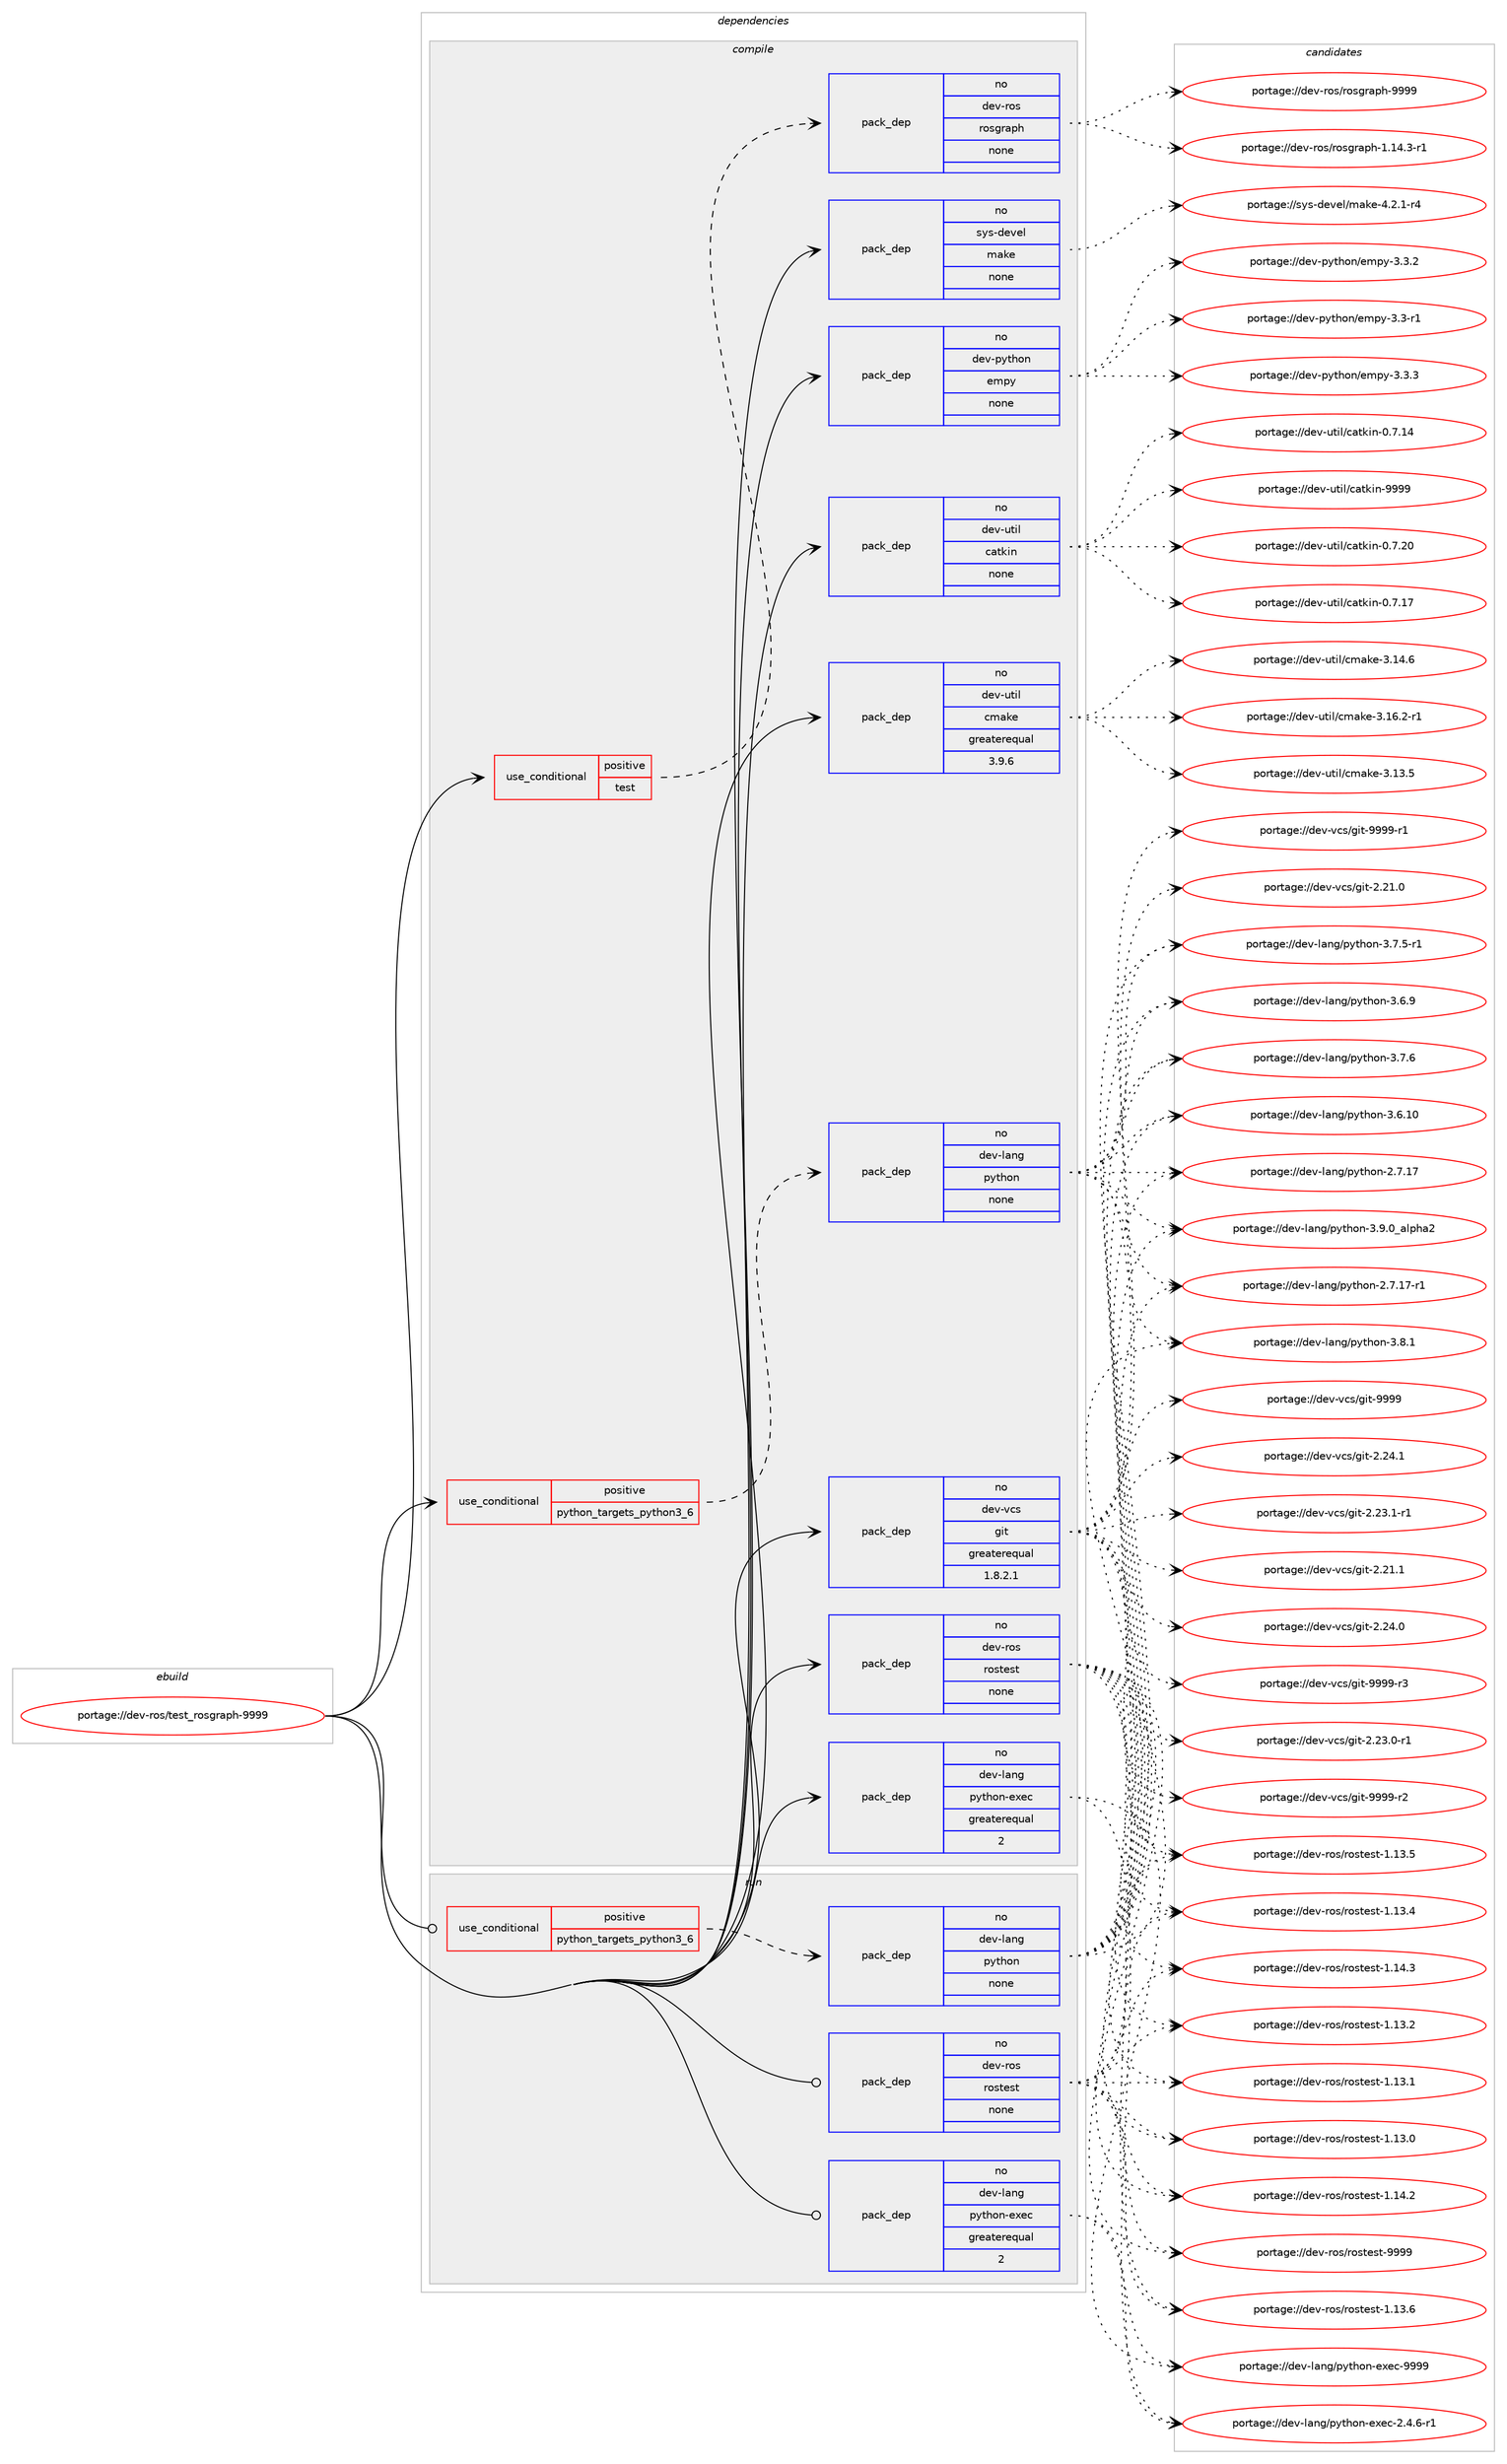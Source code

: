 digraph prolog {

# *************
# Graph options
# *************

newrank=true;
concentrate=true;
compound=true;
graph [rankdir=LR,fontname=Helvetica,fontsize=10,ranksep=1.5];#, ranksep=2.5, nodesep=0.2];
edge  [arrowhead=vee];
node  [fontname=Helvetica,fontsize=10];

# **********
# The ebuild
# **********

subgraph cluster_leftcol {
color=gray;
rank=same;
label=<<i>ebuild</i>>;
id [label="portage://dev-ros/test_rosgraph-9999", color=red, width=4, href="../dev-ros/test_rosgraph-9999.svg"];
}

# ****************
# The dependencies
# ****************

subgraph cluster_midcol {
color=gray;
label=<<i>dependencies</i>>;
subgraph cluster_compile {
fillcolor="#eeeeee";
style=filled;
label=<<i>compile</i>>;
subgraph cond96165 {
dependency377094 [label=<<TABLE BORDER="0" CELLBORDER="1" CELLSPACING="0" CELLPADDING="4"><TR><TD ROWSPAN="3" CELLPADDING="10">use_conditional</TD></TR><TR><TD>positive</TD></TR><TR><TD>python_targets_python3_6</TD></TR></TABLE>>, shape=none, color=red];
subgraph pack276076 {
dependency377095 [label=<<TABLE BORDER="0" CELLBORDER="1" CELLSPACING="0" CELLPADDING="4" WIDTH="220"><TR><TD ROWSPAN="6" CELLPADDING="30">pack_dep</TD></TR><TR><TD WIDTH="110">no</TD></TR><TR><TD>dev-lang</TD></TR><TR><TD>python</TD></TR><TR><TD>none</TD></TR><TR><TD></TD></TR></TABLE>>, shape=none, color=blue];
}
dependency377094:e -> dependency377095:w [weight=20,style="dashed",arrowhead="vee"];
}
id:e -> dependency377094:w [weight=20,style="solid",arrowhead="vee"];
subgraph cond96166 {
dependency377096 [label=<<TABLE BORDER="0" CELLBORDER="1" CELLSPACING="0" CELLPADDING="4"><TR><TD ROWSPAN="3" CELLPADDING="10">use_conditional</TD></TR><TR><TD>positive</TD></TR><TR><TD>test</TD></TR></TABLE>>, shape=none, color=red];
subgraph pack276077 {
dependency377097 [label=<<TABLE BORDER="0" CELLBORDER="1" CELLSPACING="0" CELLPADDING="4" WIDTH="220"><TR><TD ROWSPAN="6" CELLPADDING="30">pack_dep</TD></TR><TR><TD WIDTH="110">no</TD></TR><TR><TD>dev-ros</TD></TR><TR><TD>rosgraph</TD></TR><TR><TD>none</TD></TR><TR><TD></TD></TR></TABLE>>, shape=none, color=blue];
}
dependency377096:e -> dependency377097:w [weight=20,style="dashed",arrowhead="vee"];
}
id:e -> dependency377096:w [weight=20,style="solid",arrowhead="vee"];
subgraph pack276078 {
dependency377098 [label=<<TABLE BORDER="0" CELLBORDER="1" CELLSPACING="0" CELLPADDING="4" WIDTH="220"><TR><TD ROWSPAN="6" CELLPADDING="30">pack_dep</TD></TR><TR><TD WIDTH="110">no</TD></TR><TR><TD>dev-lang</TD></TR><TR><TD>python-exec</TD></TR><TR><TD>greaterequal</TD></TR><TR><TD>2</TD></TR></TABLE>>, shape=none, color=blue];
}
id:e -> dependency377098:w [weight=20,style="solid",arrowhead="vee"];
subgraph pack276079 {
dependency377099 [label=<<TABLE BORDER="0" CELLBORDER="1" CELLSPACING="0" CELLPADDING="4" WIDTH="220"><TR><TD ROWSPAN="6" CELLPADDING="30">pack_dep</TD></TR><TR><TD WIDTH="110">no</TD></TR><TR><TD>dev-python</TD></TR><TR><TD>empy</TD></TR><TR><TD>none</TD></TR><TR><TD></TD></TR></TABLE>>, shape=none, color=blue];
}
id:e -> dependency377099:w [weight=20,style="solid",arrowhead="vee"];
subgraph pack276080 {
dependency377100 [label=<<TABLE BORDER="0" CELLBORDER="1" CELLSPACING="0" CELLPADDING="4" WIDTH="220"><TR><TD ROWSPAN="6" CELLPADDING="30">pack_dep</TD></TR><TR><TD WIDTH="110">no</TD></TR><TR><TD>dev-ros</TD></TR><TR><TD>rostest</TD></TR><TR><TD>none</TD></TR><TR><TD></TD></TR></TABLE>>, shape=none, color=blue];
}
id:e -> dependency377100:w [weight=20,style="solid",arrowhead="vee"];
subgraph pack276081 {
dependency377101 [label=<<TABLE BORDER="0" CELLBORDER="1" CELLSPACING="0" CELLPADDING="4" WIDTH="220"><TR><TD ROWSPAN="6" CELLPADDING="30">pack_dep</TD></TR><TR><TD WIDTH="110">no</TD></TR><TR><TD>dev-util</TD></TR><TR><TD>catkin</TD></TR><TR><TD>none</TD></TR><TR><TD></TD></TR></TABLE>>, shape=none, color=blue];
}
id:e -> dependency377101:w [weight=20,style="solid",arrowhead="vee"];
subgraph pack276082 {
dependency377102 [label=<<TABLE BORDER="0" CELLBORDER="1" CELLSPACING="0" CELLPADDING="4" WIDTH="220"><TR><TD ROWSPAN="6" CELLPADDING="30">pack_dep</TD></TR><TR><TD WIDTH="110">no</TD></TR><TR><TD>dev-util</TD></TR><TR><TD>cmake</TD></TR><TR><TD>greaterequal</TD></TR><TR><TD>3.9.6</TD></TR></TABLE>>, shape=none, color=blue];
}
id:e -> dependency377102:w [weight=20,style="solid",arrowhead="vee"];
subgraph pack276083 {
dependency377103 [label=<<TABLE BORDER="0" CELLBORDER="1" CELLSPACING="0" CELLPADDING="4" WIDTH="220"><TR><TD ROWSPAN="6" CELLPADDING="30">pack_dep</TD></TR><TR><TD WIDTH="110">no</TD></TR><TR><TD>dev-vcs</TD></TR><TR><TD>git</TD></TR><TR><TD>greaterequal</TD></TR><TR><TD>1.8.2.1</TD></TR></TABLE>>, shape=none, color=blue];
}
id:e -> dependency377103:w [weight=20,style="solid",arrowhead="vee"];
subgraph pack276084 {
dependency377104 [label=<<TABLE BORDER="0" CELLBORDER="1" CELLSPACING="0" CELLPADDING="4" WIDTH="220"><TR><TD ROWSPAN="6" CELLPADDING="30">pack_dep</TD></TR><TR><TD WIDTH="110">no</TD></TR><TR><TD>sys-devel</TD></TR><TR><TD>make</TD></TR><TR><TD>none</TD></TR><TR><TD></TD></TR></TABLE>>, shape=none, color=blue];
}
id:e -> dependency377104:w [weight=20,style="solid",arrowhead="vee"];
}
subgraph cluster_compileandrun {
fillcolor="#eeeeee";
style=filled;
label=<<i>compile and run</i>>;
}
subgraph cluster_run {
fillcolor="#eeeeee";
style=filled;
label=<<i>run</i>>;
subgraph cond96167 {
dependency377105 [label=<<TABLE BORDER="0" CELLBORDER="1" CELLSPACING="0" CELLPADDING="4"><TR><TD ROWSPAN="3" CELLPADDING="10">use_conditional</TD></TR><TR><TD>positive</TD></TR><TR><TD>python_targets_python3_6</TD></TR></TABLE>>, shape=none, color=red];
subgraph pack276085 {
dependency377106 [label=<<TABLE BORDER="0" CELLBORDER="1" CELLSPACING="0" CELLPADDING="4" WIDTH="220"><TR><TD ROWSPAN="6" CELLPADDING="30">pack_dep</TD></TR><TR><TD WIDTH="110">no</TD></TR><TR><TD>dev-lang</TD></TR><TR><TD>python</TD></TR><TR><TD>none</TD></TR><TR><TD></TD></TR></TABLE>>, shape=none, color=blue];
}
dependency377105:e -> dependency377106:w [weight=20,style="dashed",arrowhead="vee"];
}
id:e -> dependency377105:w [weight=20,style="solid",arrowhead="odot"];
subgraph pack276086 {
dependency377107 [label=<<TABLE BORDER="0" CELLBORDER="1" CELLSPACING="0" CELLPADDING="4" WIDTH="220"><TR><TD ROWSPAN="6" CELLPADDING="30">pack_dep</TD></TR><TR><TD WIDTH="110">no</TD></TR><TR><TD>dev-lang</TD></TR><TR><TD>python-exec</TD></TR><TR><TD>greaterequal</TD></TR><TR><TD>2</TD></TR></TABLE>>, shape=none, color=blue];
}
id:e -> dependency377107:w [weight=20,style="solid",arrowhead="odot"];
subgraph pack276087 {
dependency377108 [label=<<TABLE BORDER="0" CELLBORDER="1" CELLSPACING="0" CELLPADDING="4" WIDTH="220"><TR><TD ROWSPAN="6" CELLPADDING="30">pack_dep</TD></TR><TR><TD WIDTH="110">no</TD></TR><TR><TD>dev-ros</TD></TR><TR><TD>rostest</TD></TR><TR><TD>none</TD></TR><TR><TD></TD></TR></TABLE>>, shape=none, color=blue];
}
id:e -> dependency377108:w [weight=20,style="solid",arrowhead="odot"];
}
}

# **************
# The candidates
# **************

subgraph cluster_choices {
rank=same;
color=gray;
label=<<i>candidates</i>>;

subgraph choice276076 {
color=black;
nodesep=1;
choice10010111845108971101034711212111610411111045514657464895971081121049750 [label="portage://dev-lang/python-3.9.0_alpha2", color=red, width=4,href="../dev-lang/python-3.9.0_alpha2.svg"];
choice100101118451089711010347112121116104111110455146564649 [label="portage://dev-lang/python-3.8.1", color=red, width=4,href="../dev-lang/python-3.8.1.svg"];
choice100101118451089711010347112121116104111110455146554654 [label="portage://dev-lang/python-3.7.6", color=red, width=4,href="../dev-lang/python-3.7.6.svg"];
choice1001011184510897110103471121211161041111104551465546534511449 [label="portage://dev-lang/python-3.7.5-r1", color=red, width=4,href="../dev-lang/python-3.7.5-r1.svg"];
choice100101118451089711010347112121116104111110455146544657 [label="portage://dev-lang/python-3.6.9", color=red, width=4,href="../dev-lang/python-3.6.9.svg"];
choice10010111845108971101034711212111610411111045514654464948 [label="portage://dev-lang/python-3.6.10", color=red, width=4,href="../dev-lang/python-3.6.10.svg"];
choice100101118451089711010347112121116104111110455046554649554511449 [label="portage://dev-lang/python-2.7.17-r1", color=red, width=4,href="../dev-lang/python-2.7.17-r1.svg"];
choice10010111845108971101034711212111610411111045504655464955 [label="portage://dev-lang/python-2.7.17", color=red, width=4,href="../dev-lang/python-2.7.17.svg"];
dependency377095:e -> choice10010111845108971101034711212111610411111045514657464895971081121049750:w [style=dotted,weight="100"];
dependency377095:e -> choice100101118451089711010347112121116104111110455146564649:w [style=dotted,weight="100"];
dependency377095:e -> choice100101118451089711010347112121116104111110455146554654:w [style=dotted,weight="100"];
dependency377095:e -> choice1001011184510897110103471121211161041111104551465546534511449:w [style=dotted,weight="100"];
dependency377095:e -> choice100101118451089711010347112121116104111110455146544657:w [style=dotted,weight="100"];
dependency377095:e -> choice10010111845108971101034711212111610411111045514654464948:w [style=dotted,weight="100"];
dependency377095:e -> choice100101118451089711010347112121116104111110455046554649554511449:w [style=dotted,weight="100"];
dependency377095:e -> choice10010111845108971101034711212111610411111045504655464955:w [style=dotted,weight="100"];
}
subgraph choice276077 {
color=black;
nodesep=1;
choice1001011184511411111547114111115103114971121044557575757 [label="portage://dev-ros/rosgraph-9999", color=red, width=4,href="../dev-ros/rosgraph-9999.svg"];
choice100101118451141111154711411111510311497112104454946495246514511449 [label="portage://dev-ros/rosgraph-1.14.3-r1", color=red, width=4,href="../dev-ros/rosgraph-1.14.3-r1.svg"];
dependency377097:e -> choice1001011184511411111547114111115103114971121044557575757:w [style=dotted,weight="100"];
dependency377097:e -> choice100101118451141111154711411111510311497112104454946495246514511449:w [style=dotted,weight="100"];
}
subgraph choice276078 {
color=black;
nodesep=1;
choice10010111845108971101034711212111610411111045101120101994557575757 [label="portage://dev-lang/python-exec-9999", color=red, width=4,href="../dev-lang/python-exec-9999.svg"];
choice10010111845108971101034711212111610411111045101120101994550465246544511449 [label="portage://dev-lang/python-exec-2.4.6-r1", color=red, width=4,href="../dev-lang/python-exec-2.4.6-r1.svg"];
dependency377098:e -> choice10010111845108971101034711212111610411111045101120101994557575757:w [style=dotted,weight="100"];
dependency377098:e -> choice10010111845108971101034711212111610411111045101120101994550465246544511449:w [style=dotted,weight="100"];
}
subgraph choice276079 {
color=black;
nodesep=1;
choice1001011184511212111610411111047101109112121455146514651 [label="portage://dev-python/empy-3.3.3", color=red, width=4,href="../dev-python/empy-3.3.3.svg"];
choice1001011184511212111610411111047101109112121455146514650 [label="portage://dev-python/empy-3.3.2", color=red, width=4,href="../dev-python/empy-3.3.2.svg"];
choice1001011184511212111610411111047101109112121455146514511449 [label="portage://dev-python/empy-3.3-r1", color=red, width=4,href="../dev-python/empy-3.3-r1.svg"];
dependency377099:e -> choice1001011184511212111610411111047101109112121455146514651:w [style=dotted,weight="100"];
dependency377099:e -> choice1001011184511212111610411111047101109112121455146514650:w [style=dotted,weight="100"];
dependency377099:e -> choice1001011184511212111610411111047101109112121455146514511449:w [style=dotted,weight="100"];
}
subgraph choice276080 {
color=black;
nodesep=1;
choice10010111845114111115471141111151161011151164557575757 [label="portage://dev-ros/rostest-9999", color=red, width=4,href="../dev-ros/rostest-9999.svg"];
choice100101118451141111154711411111511610111511645494649524651 [label="portage://dev-ros/rostest-1.14.3", color=red, width=4,href="../dev-ros/rostest-1.14.3.svg"];
choice100101118451141111154711411111511610111511645494649524650 [label="portage://dev-ros/rostest-1.14.2", color=red, width=4,href="../dev-ros/rostest-1.14.2.svg"];
choice100101118451141111154711411111511610111511645494649514654 [label="portage://dev-ros/rostest-1.13.6", color=red, width=4,href="../dev-ros/rostest-1.13.6.svg"];
choice100101118451141111154711411111511610111511645494649514653 [label="portage://dev-ros/rostest-1.13.5", color=red, width=4,href="../dev-ros/rostest-1.13.5.svg"];
choice100101118451141111154711411111511610111511645494649514652 [label="portage://dev-ros/rostest-1.13.4", color=red, width=4,href="../dev-ros/rostest-1.13.4.svg"];
choice100101118451141111154711411111511610111511645494649514650 [label="portage://dev-ros/rostest-1.13.2", color=red, width=4,href="../dev-ros/rostest-1.13.2.svg"];
choice100101118451141111154711411111511610111511645494649514649 [label="portage://dev-ros/rostest-1.13.1", color=red, width=4,href="../dev-ros/rostest-1.13.1.svg"];
choice100101118451141111154711411111511610111511645494649514648 [label="portage://dev-ros/rostest-1.13.0", color=red, width=4,href="../dev-ros/rostest-1.13.0.svg"];
dependency377100:e -> choice10010111845114111115471141111151161011151164557575757:w [style=dotted,weight="100"];
dependency377100:e -> choice100101118451141111154711411111511610111511645494649524651:w [style=dotted,weight="100"];
dependency377100:e -> choice100101118451141111154711411111511610111511645494649524650:w [style=dotted,weight="100"];
dependency377100:e -> choice100101118451141111154711411111511610111511645494649514654:w [style=dotted,weight="100"];
dependency377100:e -> choice100101118451141111154711411111511610111511645494649514653:w [style=dotted,weight="100"];
dependency377100:e -> choice100101118451141111154711411111511610111511645494649514652:w [style=dotted,weight="100"];
dependency377100:e -> choice100101118451141111154711411111511610111511645494649514650:w [style=dotted,weight="100"];
dependency377100:e -> choice100101118451141111154711411111511610111511645494649514649:w [style=dotted,weight="100"];
dependency377100:e -> choice100101118451141111154711411111511610111511645494649514648:w [style=dotted,weight="100"];
}
subgraph choice276081 {
color=black;
nodesep=1;
choice100101118451171161051084799971161071051104557575757 [label="portage://dev-util/catkin-9999", color=red, width=4,href="../dev-util/catkin-9999.svg"];
choice1001011184511711610510847999711610710511045484655465048 [label="portage://dev-util/catkin-0.7.20", color=red, width=4,href="../dev-util/catkin-0.7.20.svg"];
choice1001011184511711610510847999711610710511045484655464955 [label="portage://dev-util/catkin-0.7.17", color=red, width=4,href="../dev-util/catkin-0.7.17.svg"];
choice1001011184511711610510847999711610710511045484655464952 [label="portage://dev-util/catkin-0.7.14", color=red, width=4,href="../dev-util/catkin-0.7.14.svg"];
dependency377101:e -> choice100101118451171161051084799971161071051104557575757:w [style=dotted,weight="100"];
dependency377101:e -> choice1001011184511711610510847999711610710511045484655465048:w [style=dotted,weight="100"];
dependency377101:e -> choice1001011184511711610510847999711610710511045484655464955:w [style=dotted,weight="100"];
dependency377101:e -> choice1001011184511711610510847999711610710511045484655464952:w [style=dotted,weight="100"];
}
subgraph choice276082 {
color=black;
nodesep=1;
choice10010111845117116105108479910997107101455146495446504511449 [label="portage://dev-util/cmake-3.16.2-r1", color=red, width=4,href="../dev-util/cmake-3.16.2-r1.svg"];
choice1001011184511711610510847991099710710145514649524654 [label="portage://dev-util/cmake-3.14.6", color=red, width=4,href="../dev-util/cmake-3.14.6.svg"];
choice1001011184511711610510847991099710710145514649514653 [label="portage://dev-util/cmake-3.13.5", color=red, width=4,href="../dev-util/cmake-3.13.5.svg"];
dependency377102:e -> choice10010111845117116105108479910997107101455146495446504511449:w [style=dotted,weight="100"];
dependency377102:e -> choice1001011184511711610510847991099710710145514649524654:w [style=dotted,weight="100"];
dependency377102:e -> choice1001011184511711610510847991099710710145514649514653:w [style=dotted,weight="100"];
}
subgraph choice276083 {
color=black;
nodesep=1;
choice10010111845118991154710310511645575757574511451 [label="portage://dev-vcs/git-9999-r3", color=red, width=4,href="../dev-vcs/git-9999-r3.svg"];
choice10010111845118991154710310511645575757574511450 [label="portage://dev-vcs/git-9999-r2", color=red, width=4,href="../dev-vcs/git-9999-r2.svg"];
choice10010111845118991154710310511645575757574511449 [label="portage://dev-vcs/git-9999-r1", color=red, width=4,href="../dev-vcs/git-9999-r1.svg"];
choice1001011184511899115471031051164557575757 [label="portage://dev-vcs/git-9999", color=red, width=4,href="../dev-vcs/git-9999.svg"];
choice10010111845118991154710310511645504650524649 [label="portage://dev-vcs/git-2.24.1", color=red, width=4,href="../dev-vcs/git-2.24.1.svg"];
choice10010111845118991154710310511645504650524648 [label="portage://dev-vcs/git-2.24.0", color=red, width=4,href="../dev-vcs/git-2.24.0.svg"];
choice100101118451189911547103105116455046505146494511449 [label="portage://dev-vcs/git-2.23.1-r1", color=red, width=4,href="../dev-vcs/git-2.23.1-r1.svg"];
choice100101118451189911547103105116455046505146484511449 [label="portage://dev-vcs/git-2.23.0-r1", color=red, width=4,href="../dev-vcs/git-2.23.0-r1.svg"];
choice10010111845118991154710310511645504650494649 [label="portage://dev-vcs/git-2.21.1", color=red, width=4,href="../dev-vcs/git-2.21.1.svg"];
choice10010111845118991154710310511645504650494648 [label="portage://dev-vcs/git-2.21.0", color=red, width=4,href="../dev-vcs/git-2.21.0.svg"];
dependency377103:e -> choice10010111845118991154710310511645575757574511451:w [style=dotted,weight="100"];
dependency377103:e -> choice10010111845118991154710310511645575757574511450:w [style=dotted,weight="100"];
dependency377103:e -> choice10010111845118991154710310511645575757574511449:w [style=dotted,weight="100"];
dependency377103:e -> choice1001011184511899115471031051164557575757:w [style=dotted,weight="100"];
dependency377103:e -> choice10010111845118991154710310511645504650524649:w [style=dotted,weight="100"];
dependency377103:e -> choice10010111845118991154710310511645504650524648:w [style=dotted,weight="100"];
dependency377103:e -> choice100101118451189911547103105116455046505146494511449:w [style=dotted,weight="100"];
dependency377103:e -> choice100101118451189911547103105116455046505146484511449:w [style=dotted,weight="100"];
dependency377103:e -> choice10010111845118991154710310511645504650494649:w [style=dotted,weight="100"];
dependency377103:e -> choice10010111845118991154710310511645504650494648:w [style=dotted,weight="100"];
}
subgraph choice276084 {
color=black;
nodesep=1;
choice1151211154510010111810110847109971071014552465046494511452 [label="portage://sys-devel/make-4.2.1-r4", color=red, width=4,href="../sys-devel/make-4.2.1-r4.svg"];
dependency377104:e -> choice1151211154510010111810110847109971071014552465046494511452:w [style=dotted,weight="100"];
}
subgraph choice276085 {
color=black;
nodesep=1;
choice10010111845108971101034711212111610411111045514657464895971081121049750 [label="portage://dev-lang/python-3.9.0_alpha2", color=red, width=4,href="../dev-lang/python-3.9.0_alpha2.svg"];
choice100101118451089711010347112121116104111110455146564649 [label="portage://dev-lang/python-3.8.1", color=red, width=4,href="../dev-lang/python-3.8.1.svg"];
choice100101118451089711010347112121116104111110455146554654 [label="portage://dev-lang/python-3.7.6", color=red, width=4,href="../dev-lang/python-3.7.6.svg"];
choice1001011184510897110103471121211161041111104551465546534511449 [label="portage://dev-lang/python-3.7.5-r1", color=red, width=4,href="../dev-lang/python-3.7.5-r1.svg"];
choice100101118451089711010347112121116104111110455146544657 [label="portage://dev-lang/python-3.6.9", color=red, width=4,href="../dev-lang/python-3.6.9.svg"];
choice10010111845108971101034711212111610411111045514654464948 [label="portage://dev-lang/python-3.6.10", color=red, width=4,href="../dev-lang/python-3.6.10.svg"];
choice100101118451089711010347112121116104111110455046554649554511449 [label="portage://dev-lang/python-2.7.17-r1", color=red, width=4,href="../dev-lang/python-2.7.17-r1.svg"];
choice10010111845108971101034711212111610411111045504655464955 [label="portage://dev-lang/python-2.7.17", color=red, width=4,href="../dev-lang/python-2.7.17.svg"];
dependency377106:e -> choice10010111845108971101034711212111610411111045514657464895971081121049750:w [style=dotted,weight="100"];
dependency377106:e -> choice100101118451089711010347112121116104111110455146564649:w [style=dotted,weight="100"];
dependency377106:e -> choice100101118451089711010347112121116104111110455146554654:w [style=dotted,weight="100"];
dependency377106:e -> choice1001011184510897110103471121211161041111104551465546534511449:w [style=dotted,weight="100"];
dependency377106:e -> choice100101118451089711010347112121116104111110455146544657:w [style=dotted,weight="100"];
dependency377106:e -> choice10010111845108971101034711212111610411111045514654464948:w [style=dotted,weight="100"];
dependency377106:e -> choice100101118451089711010347112121116104111110455046554649554511449:w [style=dotted,weight="100"];
dependency377106:e -> choice10010111845108971101034711212111610411111045504655464955:w [style=dotted,weight="100"];
}
subgraph choice276086 {
color=black;
nodesep=1;
choice10010111845108971101034711212111610411111045101120101994557575757 [label="portage://dev-lang/python-exec-9999", color=red, width=4,href="../dev-lang/python-exec-9999.svg"];
choice10010111845108971101034711212111610411111045101120101994550465246544511449 [label="portage://dev-lang/python-exec-2.4.6-r1", color=red, width=4,href="../dev-lang/python-exec-2.4.6-r1.svg"];
dependency377107:e -> choice10010111845108971101034711212111610411111045101120101994557575757:w [style=dotted,weight="100"];
dependency377107:e -> choice10010111845108971101034711212111610411111045101120101994550465246544511449:w [style=dotted,weight="100"];
}
subgraph choice276087 {
color=black;
nodesep=1;
choice10010111845114111115471141111151161011151164557575757 [label="portage://dev-ros/rostest-9999", color=red, width=4,href="../dev-ros/rostest-9999.svg"];
choice100101118451141111154711411111511610111511645494649524651 [label="portage://dev-ros/rostest-1.14.3", color=red, width=4,href="../dev-ros/rostest-1.14.3.svg"];
choice100101118451141111154711411111511610111511645494649524650 [label="portage://dev-ros/rostest-1.14.2", color=red, width=4,href="../dev-ros/rostest-1.14.2.svg"];
choice100101118451141111154711411111511610111511645494649514654 [label="portage://dev-ros/rostest-1.13.6", color=red, width=4,href="../dev-ros/rostest-1.13.6.svg"];
choice100101118451141111154711411111511610111511645494649514653 [label="portage://dev-ros/rostest-1.13.5", color=red, width=4,href="../dev-ros/rostest-1.13.5.svg"];
choice100101118451141111154711411111511610111511645494649514652 [label="portage://dev-ros/rostest-1.13.4", color=red, width=4,href="../dev-ros/rostest-1.13.4.svg"];
choice100101118451141111154711411111511610111511645494649514650 [label="portage://dev-ros/rostest-1.13.2", color=red, width=4,href="../dev-ros/rostest-1.13.2.svg"];
choice100101118451141111154711411111511610111511645494649514649 [label="portage://dev-ros/rostest-1.13.1", color=red, width=4,href="../dev-ros/rostest-1.13.1.svg"];
choice100101118451141111154711411111511610111511645494649514648 [label="portage://dev-ros/rostest-1.13.0", color=red, width=4,href="../dev-ros/rostest-1.13.0.svg"];
dependency377108:e -> choice10010111845114111115471141111151161011151164557575757:w [style=dotted,weight="100"];
dependency377108:e -> choice100101118451141111154711411111511610111511645494649524651:w [style=dotted,weight="100"];
dependency377108:e -> choice100101118451141111154711411111511610111511645494649524650:w [style=dotted,weight="100"];
dependency377108:e -> choice100101118451141111154711411111511610111511645494649514654:w [style=dotted,weight="100"];
dependency377108:e -> choice100101118451141111154711411111511610111511645494649514653:w [style=dotted,weight="100"];
dependency377108:e -> choice100101118451141111154711411111511610111511645494649514652:w [style=dotted,weight="100"];
dependency377108:e -> choice100101118451141111154711411111511610111511645494649514650:w [style=dotted,weight="100"];
dependency377108:e -> choice100101118451141111154711411111511610111511645494649514649:w [style=dotted,weight="100"];
dependency377108:e -> choice100101118451141111154711411111511610111511645494649514648:w [style=dotted,weight="100"];
}
}

}
